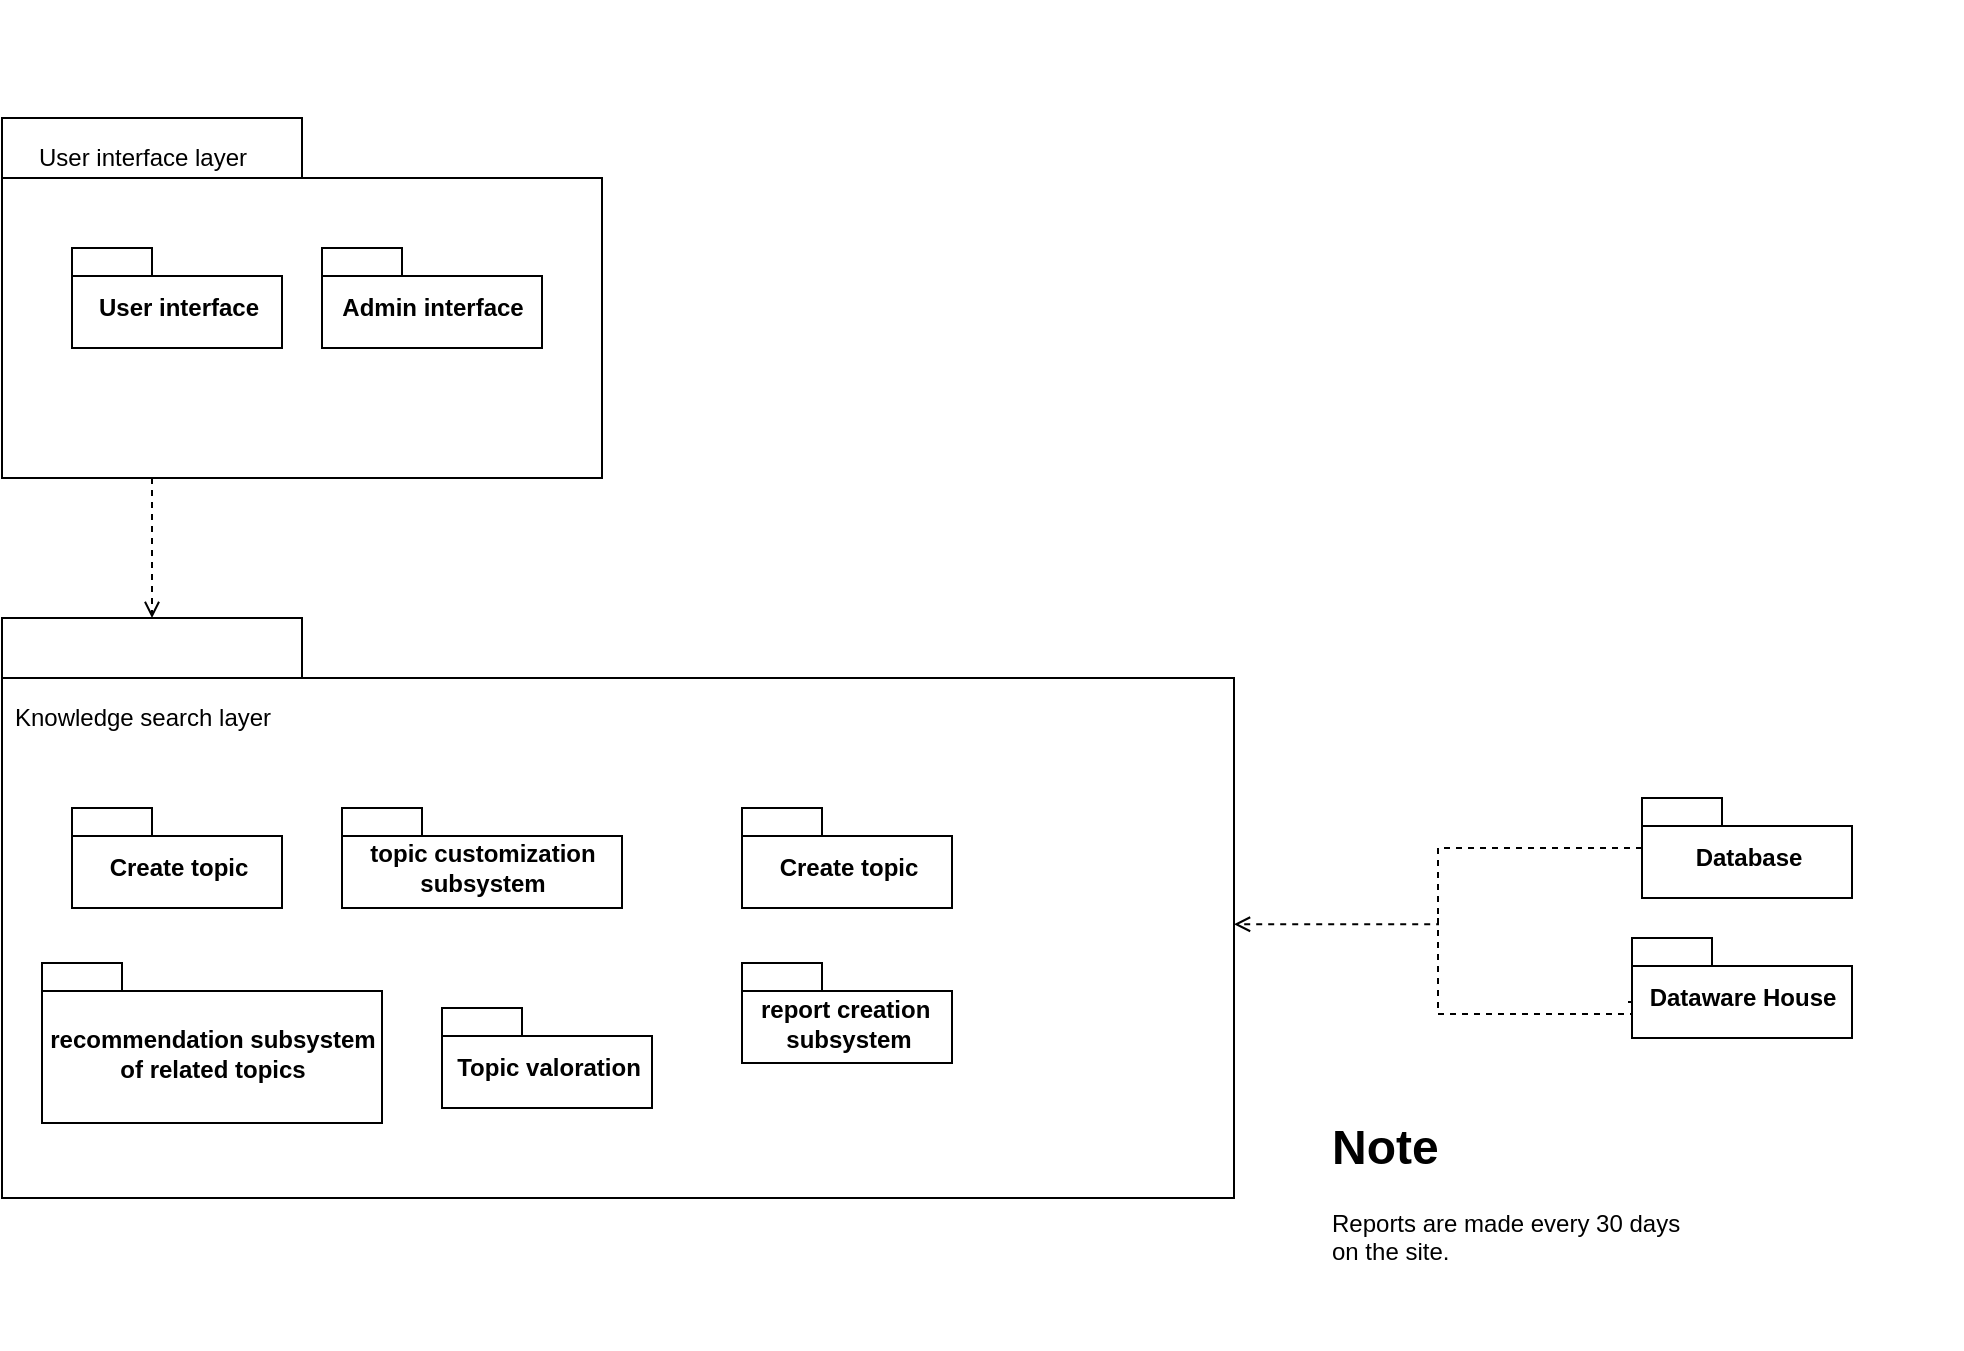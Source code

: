 <mxfile version="14.6.13" type="github">
  <diagram id="_Nj0BDTfMtAq43S4P1q0" name="Page-1">
    <mxGraphModel dx="1102" dy="525" grid="1" gridSize="10" guides="1" tooltips="1" connect="1" arrows="1" fold="1" page="1" pageScale="1" pageWidth="827" pageHeight="1169" math="0" shadow="0">
      <root>
        <mxCell id="0" />
        <mxCell id="1" parent="0" />
        <mxCell id="xPAM7A97zWqUdHaIwg-T-13" style="edgeStyle=orthogonalEdgeStyle;rounded=0;orthogonalLoop=1;jettySize=auto;html=1;endArrow=open;endFill=0;dashed=1;entryX=0;entryY=0;entryDx=75;entryDy=0;entryPerimeter=0;exitX=0.25;exitY=1;exitDx=0;exitDy=0;exitPerimeter=0;strokeWidth=1;" parent="1" source="xPAM7A97zWqUdHaIwg-T-1" target="xPAM7A97zWqUdHaIwg-T-5" edge="1">
          <mxGeometry relative="1" as="geometry" />
        </mxCell>
        <mxCell id="xPAM7A97zWqUdHaIwg-T-1" value="" style="shape=folder;fontStyle=1;spacingTop=10;tabWidth=150;tabHeight=30;tabPosition=left;html=1;" parent="1" vertex="1">
          <mxGeometry x="110" y="90" width="300" height="180" as="geometry" />
        </mxCell>
        <mxCell id="xPAM7A97zWqUdHaIwg-T-2" value="User interface layer" style="text;html=1;align=center;verticalAlign=middle;resizable=0;points=[];autosize=1;strokeColor=none;" parent="1" vertex="1">
          <mxGeometry x="120" y="100" width="120" height="20" as="geometry" />
        </mxCell>
        <mxCell id="xPAM7A97zWqUdHaIwg-T-3" value="User interface" style="shape=folder;fontStyle=1;spacingTop=10;tabWidth=40;tabHeight=14;tabPosition=left;html=1;" parent="1" vertex="1">
          <mxGeometry x="145" y="155" width="105" height="50" as="geometry" />
        </mxCell>
        <mxCell id="xPAM7A97zWqUdHaIwg-T-4" value="Admin interface" style="shape=folder;fontStyle=1;spacingTop=10;tabWidth=40;tabHeight=14;tabPosition=left;html=1;" parent="1" vertex="1">
          <mxGeometry x="270" y="155" width="110" height="50" as="geometry" />
        </mxCell>
        <mxCell id="xPAM7A97zWqUdHaIwg-T-5" value="" style="shape=folder;fontStyle=1;spacingTop=10;tabWidth=150;tabHeight=30;tabPosition=left;html=1;" parent="1" vertex="1">
          <mxGeometry x="110" y="340" width="616" height="290" as="geometry" />
        </mxCell>
        <mxCell id="xPAM7A97zWqUdHaIwg-T-6" value="Knowledge search layer" style="text;html=1;align=center;verticalAlign=middle;resizable=0;points=[];autosize=1;strokeColor=none;" parent="1" vertex="1">
          <mxGeometry x="110" y="380" width="140" height="20" as="geometry" />
        </mxCell>
        <mxCell id="xPAM7A97zWqUdHaIwg-T-7" value="Create topic" style="shape=folder;fontStyle=1;spacingTop=10;tabWidth=40;tabHeight=14;tabPosition=left;html=1;" parent="1" vertex="1">
          <mxGeometry x="145" y="435" width="105" height="50" as="geometry" />
        </mxCell>
        <mxCell id="xPAM7A97zWqUdHaIwg-T-8" value="topic customization &lt;br&gt;subsystem" style="shape=folder;fontStyle=1;spacingTop=10;tabWidth=40;tabHeight=14;tabPosition=left;html=1;" parent="1" vertex="1">
          <mxGeometry x="280" y="435" width="140" height="50" as="geometry" />
        </mxCell>
        <mxCell id="xPAM7A97zWqUdHaIwg-T-9" value="Create topic" style="shape=folder;fontStyle=1;spacingTop=10;tabWidth=40;tabHeight=14;tabPosition=left;html=1;" parent="1" vertex="1">
          <mxGeometry x="480" y="435" width="105" height="50" as="geometry" />
        </mxCell>
        <mxCell id="xPAM7A97zWqUdHaIwg-T-10" value="recommendation subsystem &lt;br&gt;of related topics" style="shape=folder;fontStyle=1;spacingTop=10;tabWidth=40;tabHeight=14;tabPosition=left;html=1;" parent="1" vertex="1">
          <mxGeometry x="130" y="512.5" width="170" height="80" as="geometry" />
        </mxCell>
        <mxCell id="xPAM7A97zWqUdHaIwg-T-11" value="Topic valoration" style="shape=folder;fontStyle=1;spacingTop=10;tabWidth=40;tabHeight=14;tabPosition=left;html=1;" parent="1" vertex="1">
          <mxGeometry x="330" y="535" width="105" height="50" as="geometry" />
        </mxCell>
        <mxCell id="xPAM7A97zWqUdHaIwg-T-12" value="report creation&amp;nbsp;&lt;br&gt;subsystem" style="shape=folder;fontStyle=1;spacingTop=10;tabWidth=40;tabHeight=14;tabPosition=left;html=1;" parent="1" vertex="1">
          <mxGeometry x="480" y="512.5" width="105" height="50" as="geometry" />
        </mxCell>
        <mxCell id="xPAM7A97zWqUdHaIwg-T-16" style="edgeStyle=orthogonalEdgeStyle;rounded=0;orthogonalLoop=1;jettySize=auto;html=1;entryX=1;entryY=0.528;entryDx=0;entryDy=0;entryPerimeter=0;dashed=1;endArrow=open;endFill=0;" parent="1" source="xPAM7A97zWqUdHaIwg-T-14" target="xPAM7A97zWqUdHaIwg-T-5" edge="1">
          <mxGeometry relative="1" as="geometry" />
        </mxCell>
        <mxCell id="xPAM7A97zWqUdHaIwg-T-14" value="Database" style="shape=folder;fontStyle=1;spacingTop=10;tabWidth=40;tabHeight=14;tabPosition=left;html=1;" parent="1" vertex="1">
          <mxGeometry x="930" y="430" width="105" height="50" as="geometry" />
        </mxCell>
        <mxCell id="xPAM7A97zWqUdHaIwg-T-18" style="edgeStyle=orthogonalEdgeStyle;rounded=0;orthogonalLoop=1;jettySize=auto;html=1;dashed=1;endArrow=none;endFill=0;exitX=0;exitY=0;exitDx=0;exitDy=32;exitPerimeter=0;" parent="1" edge="1">
          <mxGeometry relative="1" as="geometry">
            <mxPoint x="828" y="490" as="targetPoint" />
            <mxPoint x="923" y="532" as="sourcePoint" />
            <Array as="points">
              <mxPoint x="928" y="538" />
              <mxPoint x="828" y="538" />
            </Array>
          </mxGeometry>
        </mxCell>
        <mxCell id="xPAM7A97zWqUdHaIwg-T-15" value="Dataware House" style="shape=folder;fontStyle=1;spacingTop=10;tabWidth=40;tabHeight=14;tabPosition=left;html=1;" parent="1" vertex="1">
          <mxGeometry x="925" y="500" width="110" height="50" as="geometry" />
        </mxCell>
        <mxCell id="6pz4zekLzenGylSj2SZA-1" value="" style="shape=image;verticalLabelPosition=bottom;labelBackgroundColor=#ffffff;verticalAlign=top;aspect=fixed;imageAspect=0;image=https://1.bp.blogspot.com/-YIfQT6q8ZM4/Vzyq5z1B8HI/AAAAAAAAAAc/UmWSSMLKtKgtH7CACElUp12zXkrPK5UoACLcB/s1600/image00.png;" vertex="1" parent="1">
          <mxGeometry x="840" y="330" width="250" height="128.37" as="geometry" />
        </mxCell>
        <mxCell id="6pz4zekLzenGylSj2SZA-7" value="" style="shape=image;verticalLabelPosition=bottom;labelBackgroundColor=#ffffff;verticalAlign=top;aspect=fixed;imageAspect=0;image=https://images-na.ssl-images-amazon.com/images/I/51Warh2mBVL.png;" vertex="1" parent="1">
          <mxGeometry x="440" y="355" width="67" height="67" as="geometry" />
        </mxCell>
        <mxCell id="6pz4zekLzenGylSj2SZA-8" value="" style="shape=image;verticalLabelPosition=bottom;labelBackgroundColor=#ffffff;verticalAlign=top;aspect=fixed;imageAspect=0;image=https://d27jswm5an3efw.cloudfront.net/app/uploads/2019/08/mp4-video-file-25.jpg;" vertex="1" parent="1">
          <mxGeometry x="518" y="352" width="70" height="70" as="geometry" />
        </mxCell>
        <mxCell id="6pz4zekLzenGylSj2SZA-9" value="" style="shape=image;verticalLabelPosition=bottom;labelBackgroundColor=#ffffff;verticalAlign=top;aspect=fixed;imageAspect=0;image=https://es.wizcase.com/wp-content/uploads/2020/02/Powerpoint-logo.png;" vertex="1" parent="1">
          <mxGeometry x="600" y="355" width="60" height="55.85" as="geometry" />
        </mxCell>
        <mxCell id="6pz4zekLzenGylSj2SZA-13" value="" style="shape=image;verticalLabelPosition=bottom;labelBackgroundColor=#ffffff;verticalAlign=top;aspect=fixed;imageAspect=0;image=https://image.flaticon.com/icons/png/512/29/29264.png;" vertex="1" parent="1">
          <mxGeometry x="598" y="435" width="62" height="62" as="geometry" />
        </mxCell>
        <mxCell id="6pz4zekLzenGylSj2SZA-14" value="" style="shape=image;verticalLabelPosition=bottom;labelBackgroundColor=#ffffff;verticalAlign=top;aspect=fixed;imageAspect=0;image=https://c0.klipartz.com/pngpicture/157/451/gratis-png-icono-de-graficos-escalables-tabla-de-contenidos.png;" vertex="1" parent="1">
          <mxGeometry x="470" y="585" width="130" height="74.75" as="geometry" />
        </mxCell>
        <mxCell id="6pz4zekLzenGylSj2SZA-15" value="&lt;h1&gt;Note&lt;/h1&gt;&lt;p&gt;Reports are made every 30 days on the site.&amp;nbsp;&lt;/p&gt;" style="text;html=1;strokeColor=none;fillColor=none;spacing=5;spacingTop=-20;whiteSpace=wrap;overflow=hidden;rounded=0;" vertex="1" parent="1">
          <mxGeometry x="770" y="585" width="190" height="120" as="geometry" />
        </mxCell>
        <mxCell id="6pz4zekLzenGylSj2SZA-17" value="" style="shape=image;verticalLabelPosition=bottom;labelBackgroundColor=#ffffff;verticalAlign=top;aspect=fixed;imageAspect=0;image=https://desarrolloweb.com/storage/tag_images/actual/l0Y74ZmHXhjCyoaFWL9edPW6tT07tqyyvoiLmyPU.png;" vertex="1" parent="1">
          <mxGeometry x="290" y="31.6" width="124" height="74.4" as="geometry" />
        </mxCell>
      </root>
    </mxGraphModel>
  </diagram>
</mxfile>
